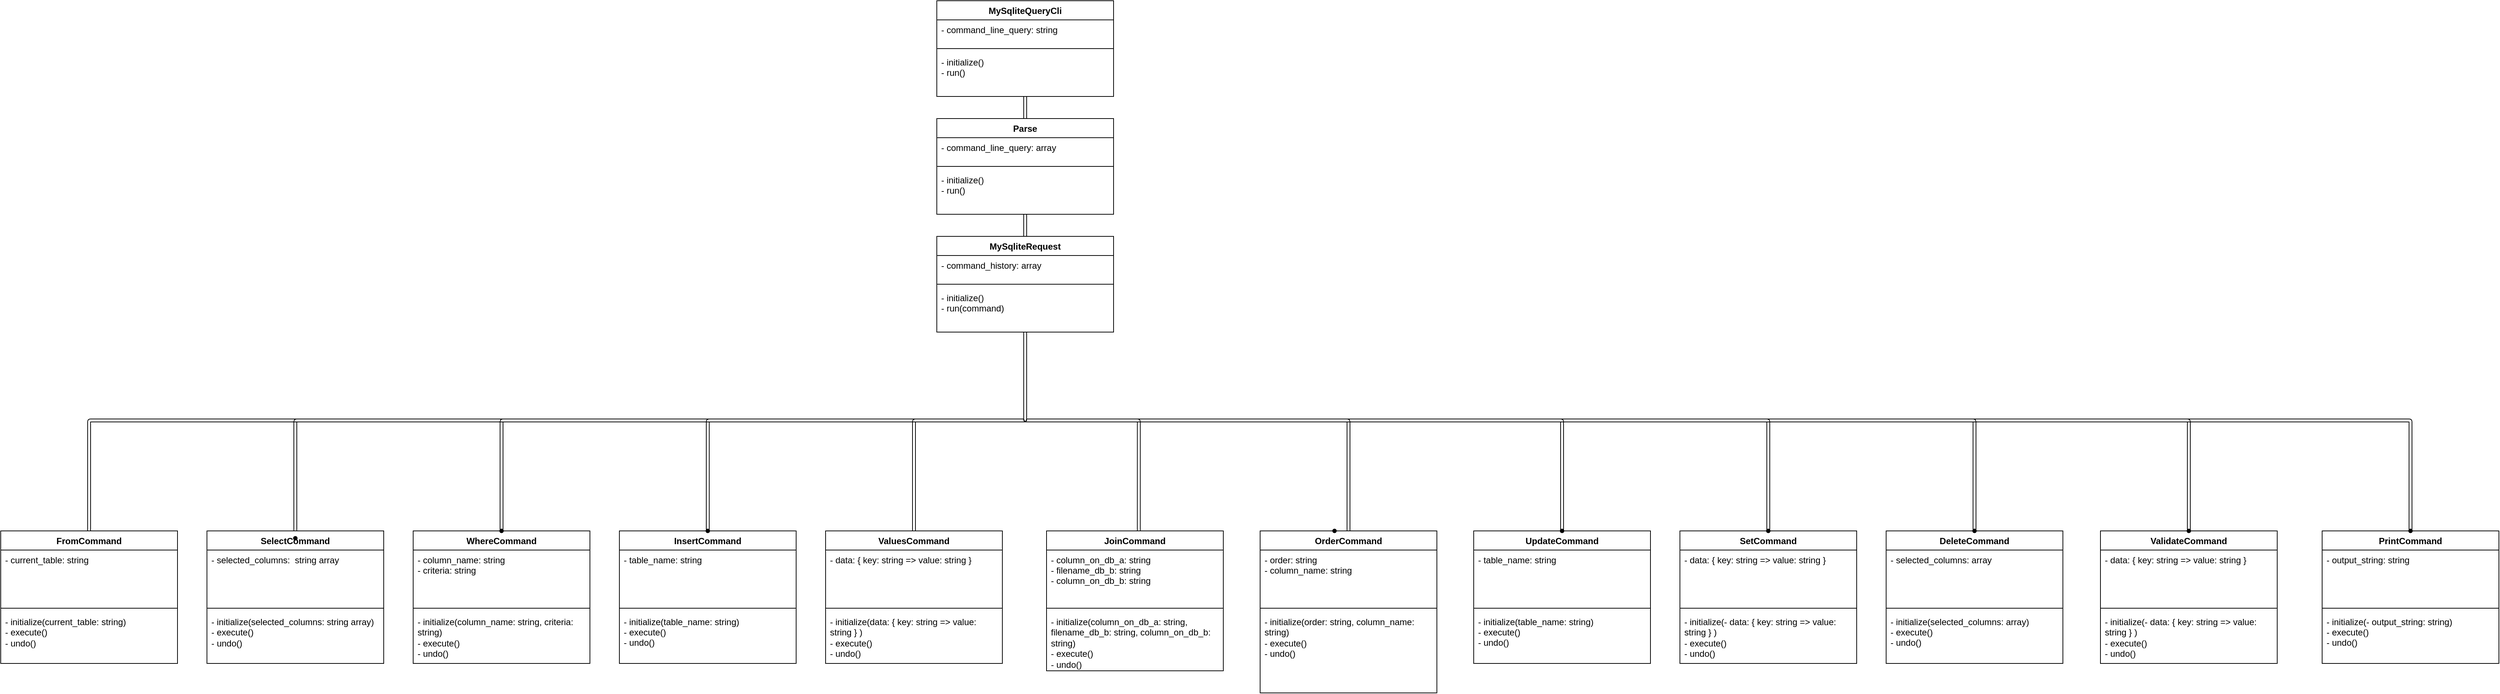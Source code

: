 <mxfile>
    <diagram id="E73KAtJa-JTTu3t9GZal" name="Page-1">
        <mxGraphModel dx="2171" dy="753" grid="1" gridSize="10" guides="1" tooltips="1" connect="1" arrows="1" fold="1" page="1" pageScale="1" pageWidth="850" pageHeight="1100" math="0" shadow="0">
            <root>
                <mxCell id="0"/>
                <mxCell id="1" parent="0"/>
                <mxCell id="129" value="" style="edgeStyle=orthogonalEdgeStyle;shape=link;html=1;entryX=0.5;entryY=0;entryDx=0;entryDy=0;" edge="1" parent="1" source="53" target="69">
                    <mxGeometry relative="1" as="geometry">
                        <mxPoint x="80" y="425" as="targetPoint"/>
                        <Array as="points">
                            <mxPoint x="360" y="610"/>
                            <mxPoint x="-911" y="610"/>
                        </Array>
                    </mxGeometry>
                </mxCell>
                <mxCell id="134" value="" style="edgeStyle=orthogonalEdgeStyle;shape=link;html=1;" edge="1" parent="1" source="53" target="133">
                    <mxGeometry relative="1" as="geometry">
                        <Array as="points">
                            <mxPoint x="360" y="610"/>
                            <mxPoint x="-631" y="610"/>
                        </Array>
                    </mxGeometry>
                </mxCell>
                <mxCell id="137" value="" style="edgeStyle=orthogonalEdgeStyle;shape=link;html=1;" edge="1" parent="1" source="53" target="136">
                    <mxGeometry relative="1" as="geometry">
                        <Array as="points">
                            <mxPoint x="360" y="610"/>
                            <mxPoint x="-351" y="610"/>
                        </Array>
                    </mxGeometry>
                </mxCell>
                <mxCell id="141" value="" style="edgeStyle=orthogonalEdgeStyle;shape=link;html=1;" edge="1" parent="1" source="53" target="140">
                    <mxGeometry relative="1" as="geometry">
                        <Array as="points">
                            <mxPoint x="360" y="610"/>
                            <mxPoint x="-71" y="610"/>
                        </Array>
                    </mxGeometry>
                </mxCell>
                <mxCell id="143" value="" style="edgeStyle=orthogonalEdgeStyle;shape=link;html=1;entryX=0.5;entryY=0;entryDx=0;entryDy=0;" edge="1" parent="1" source="53" target="102">
                    <mxGeometry relative="1" as="geometry">
                        <Array as="points">
                            <mxPoint x="360" y="610"/>
                            <mxPoint x="209" y="610"/>
                        </Array>
                    </mxGeometry>
                </mxCell>
                <mxCell id="145" value="" style="edgeStyle=orthogonalEdgeStyle;shape=link;html=1;entryX=0.522;entryY=0;entryDx=0;entryDy=0;entryPerimeter=0;" edge="1" parent="1" source="53" target="81">
                    <mxGeometry relative="1" as="geometry">
                        <Array as="points">
                            <mxPoint x="360" y="610"/>
                            <mxPoint x="514" y="610"/>
                        </Array>
                    </mxGeometry>
                </mxCell>
                <mxCell id="149" value="" style="edgeStyle=orthogonalEdgeStyle;shape=link;html=1;entryX=0.5;entryY=0;entryDx=0;entryDy=0;" edge="1" parent="1" source="53" target="85">
                    <mxGeometry relative="1" as="geometry">
                        <Array as="points">
                            <mxPoint x="360" y="610"/>
                            <mxPoint x="799" y="610"/>
                        </Array>
                    </mxGeometry>
                </mxCell>
                <mxCell id="151" value="" style="edgeStyle=orthogonalEdgeStyle;shape=link;html=1;" edge="1" parent="1" source="53" target="150">
                    <mxGeometry relative="1" as="geometry">
                        <Array as="points">
                            <mxPoint x="360" y="610"/>
                            <mxPoint x="1089" y="610"/>
                        </Array>
                    </mxGeometry>
                </mxCell>
                <mxCell id="153" value="" style="edgeStyle=orthogonalEdgeStyle;shape=link;html=1;" edge="1" parent="1" source="53" target="152">
                    <mxGeometry relative="1" as="geometry">
                        <Array as="points">
                            <mxPoint x="360" y="610"/>
                            <mxPoint x="1369" y="610"/>
                        </Array>
                    </mxGeometry>
                </mxCell>
                <mxCell id="155" value="" style="edgeStyle=orthogonalEdgeStyle;shape=link;html=1;" edge="1" parent="1" source="53" target="154">
                    <mxGeometry relative="1" as="geometry">
                        <Array as="points">
                            <mxPoint x="360" y="610"/>
                            <mxPoint x="1649" y="610"/>
                        </Array>
                    </mxGeometry>
                </mxCell>
                <mxCell id="157" value="" style="edgeStyle=orthogonalEdgeStyle;shape=link;html=1;" edge="1" parent="1" source="53" target="156">
                    <mxGeometry relative="1" as="geometry">
                        <Array as="points">
                            <mxPoint x="360" y="610"/>
                            <mxPoint x="1940" y="610"/>
                        </Array>
                    </mxGeometry>
                </mxCell>
                <mxCell id="159" value="" style="edgeStyle=orthogonalEdgeStyle;shape=link;html=1;" edge="1" parent="1" source="53" target="158">
                    <mxGeometry relative="1" as="geometry">
                        <Array as="points">
                            <mxPoint x="360" y="610"/>
                            <mxPoint x="2241" y="610"/>
                        </Array>
                    </mxGeometry>
                </mxCell>
                <mxCell id="53" value="MySqliteRequest" style="swimlane;fontStyle=1;align=center;verticalAlign=top;childLayout=stackLayout;horizontal=1;startSize=26;horizontalStack=0;resizeParent=1;resizeParentMax=0;resizeLast=0;collapsible=1;marginBottom=0;" vertex="1" parent="1">
                    <mxGeometry x="240" y="360" width="240" height="130" as="geometry"/>
                </mxCell>
                <mxCell id="54" value="- command_history: array" style="text;strokeColor=none;fillColor=none;align=left;verticalAlign=top;spacingLeft=4;spacingRight=4;overflow=hidden;rotatable=0;points=[[0,0.5],[1,0.5]];portConstraint=eastwest;" vertex="1" parent="53">
                    <mxGeometry y="26" width="240" height="34" as="geometry"/>
                </mxCell>
                <mxCell id="55" value="" style="line;strokeWidth=1;fillColor=none;align=left;verticalAlign=middle;spacingTop=-1;spacingLeft=3;spacingRight=3;rotatable=0;labelPosition=right;points=[];portConstraint=eastwest;" vertex="1" parent="53">
                    <mxGeometry y="60" width="240" height="10" as="geometry"/>
                </mxCell>
                <mxCell id="56" value="- initialize()&#10;- run(command)" style="text;strokeColor=none;fillColor=none;align=left;verticalAlign=top;spacingLeft=4;spacingRight=4;overflow=hidden;rotatable=0;points=[[0,0.5],[1,0.5]];portConstraint=eastwest;" vertex="1" parent="53">
                    <mxGeometry y="70" width="240" height="60" as="geometry"/>
                </mxCell>
                <mxCell id="126" value="" style="edgeStyle=none;html=1;shape=link;entryX=0.5;entryY=0;entryDx=0;entryDy=0;" edge="1" parent="1" source="57" target="90">
                    <mxGeometry relative="1" as="geometry"/>
                </mxCell>
                <mxCell id="57" value="MySqliteQueryCli" style="swimlane;fontStyle=1;align=center;verticalAlign=top;childLayout=stackLayout;horizontal=1;startSize=26;horizontalStack=0;resizeParent=1;resizeParentMax=0;resizeLast=0;collapsible=1;marginBottom=0;" vertex="1" parent="1">
                    <mxGeometry x="240" y="40" width="240" height="130" as="geometry"/>
                </mxCell>
                <mxCell id="58" value="- command_line_query: string" style="text;strokeColor=none;fillColor=none;align=left;verticalAlign=top;spacingLeft=4;spacingRight=4;overflow=hidden;rotatable=0;points=[[0,0.5],[1,0.5]];portConstraint=eastwest;" vertex="1" parent="57">
                    <mxGeometry y="26" width="240" height="34" as="geometry"/>
                </mxCell>
                <mxCell id="59" value="" style="line;strokeWidth=1;fillColor=none;align=left;verticalAlign=middle;spacingTop=-1;spacingLeft=3;spacingRight=3;rotatable=0;labelPosition=right;points=[];portConstraint=eastwest;" vertex="1" parent="57">
                    <mxGeometry y="60" width="240" height="10" as="geometry"/>
                </mxCell>
                <mxCell id="60" value="- initialize()&#10;- run()" style="text;strokeColor=none;fillColor=none;align=left;verticalAlign=top;spacingLeft=4;spacingRight=4;overflow=hidden;rotatable=0;points=[[0,0.5],[1,0.5]];portConstraint=eastwest;" vertex="1" parent="57">
                    <mxGeometry y="70" width="240" height="60" as="geometry"/>
                </mxCell>
                <mxCell id="69" value="FromCommand" style="swimlane;fontStyle=1;align=center;verticalAlign=top;childLayout=stackLayout;horizontal=1;startSize=26;horizontalStack=0;resizeParent=1;resizeParentMax=0;resizeLast=0;collapsible=1;marginBottom=0;" vertex="1" parent="1">
                    <mxGeometry x="-1031" y="760" width="240" height="180" as="geometry"/>
                </mxCell>
                <mxCell id="70" value="- current_table: string" style="text;strokeColor=none;fillColor=none;align=left;verticalAlign=top;spacingLeft=4;spacingRight=4;overflow=hidden;rotatable=0;points=[[0,0.5],[1,0.5]];portConstraint=eastwest;" vertex="1" parent="69">
                    <mxGeometry y="26" width="240" height="74" as="geometry"/>
                </mxCell>
                <mxCell id="71" value="" style="line;strokeWidth=1;fillColor=none;align=left;verticalAlign=middle;spacingTop=-1;spacingLeft=3;spacingRight=3;rotatable=0;labelPosition=right;points=[];portConstraint=eastwest;" vertex="1" parent="69">
                    <mxGeometry y="100" width="240" height="10" as="geometry"/>
                </mxCell>
                <mxCell id="72" value="- initialize(current_table: string)&#10;- execute()&#10;- undo()" style="text;strokeColor=none;fillColor=none;align=left;verticalAlign=top;spacingLeft=4;spacingRight=4;overflow=hidden;rotatable=0;points=[[0,0.5],[1,0.5]];portConstraint=eastwest;whiteSpace=wrap;" vertex="1" parent="69">
                    <mxGeometry y="110" width="240" height="70" as="geometry"/>
                </mxCell>
                <mxCell id="73" value="SelectCommand" style="swimlane;fontStyle=1;align=center;verticalAlign=top;childLayout=stackLayout;horizontal=1;startSize=26;horizontalStack=0;resizeParent=1;resizeParentMax=0;resizeLast=0;collapsible=1;marginBottom=0;" vertex="1" parent="1">
                    <mxGeometry x="-751" y="760" width="240" height="180" as="geometry"/>
                </mxCell>
                <mxCell id="74" value="- selected_columns:  string array" style="text;strokeColor=none;fillColor=none;align=left;verticalAlign=top;spacingLeft=4;spacingRight=4;overflow=hidden;rotatable=0;points=[[0,0.5],[1,0.5]];portConstraint=eastwest;" vertex="1" parent="73">
                    <mxGeometry y="26" width="240" height="74" as="geometry"/>
                </mxCell>
                <mxCell id="75" value="" style="line;strokeWidth=1;fillColor=none;align=left;verticalAlign=middle;spacingTop=-1;spacingLeft=3;spacingRight=3;rotatable=0;labelPosition=right;points=[];portConstraint=eastwest;" vertex="1" parent="73">
                    <mxGeometry y="100" width="240" height="10" as="geometry"/>
                </mxCell>
                <mxCell id="76" value="- initialize(selected_columns: string array)&#10;- execute()&#10;- undo()" style="text;strokeColor=none;fillColor=none;align=left;verticalAlign=top;spacingLeft=4;spacingRight=4;overflow=hidden;rotatable=0;points=[[0,0.5],[1,0.5]];portConstraint=eastwest;whiteSpace=wrap;" vertex="1" parent="73">
                    <mxGeometry y="110" width="240" height="70" as="geometry"/>
                </mxCell>
                <mxCell id="77" value="WhereCommand" style="swimlane;fontStyle=1;align=center;verticalAlign=top;childLayout=stackLayout;horizontal=1;startSize=26;horizontalStack=0;resizeParent=1;resizeParentMax=0;resizeLast=0;collapsible=1;marginBottom=0;" vertex="1" parent="1">
                    <mxGeometry x="-471" y="760" width="240" height="180" as="geometry"/>
                </mxCell>
                <mxCell id="78" value="- column_name: string&#10;- criteria: string" style="text;strokeColor=none;fillColor=none;align=left;verticalAlign=top;spacingLeft=4;spacingRight=4;overflow=hidden;rotatable=0;points=[[0,0.5],[1,0.5]];portConstraint=eastwest;" vertex="1" parent="77">
                    <mxGeometry y="26" width="240" height="74" as="geometry"/>
                </mxCell>
                <mxCell id="79" value="" style="line;strokeWidth=1;fillColor=none;align=left;verticalAlign=middle;spacingTop=-1;spacingLeft=3;spacingRight=3;rotatable=0;labelPosition=right;points=[];portConstraint=eastwest;" vertex="1" parent="77">
                    <mxGeometry y="100" width="240" height="10" as="geometry"/>
                </mxCell>
                <mxCell id="80" value="- initialize(column_name: string, criteria: string)&#10;- execute()&#10;- undo()" style="text;strokeColor=none;fillColor=none;align=left;verticalAlign=top;spacingLeft=4;spacingRight=4;overflow=hidden;rotatable=0;points=[[0,0.5],[1,0.5]];portConstraint=eastwest;whiteSpace=wrap;" vertex="1" parent="77">
                    <mxGeometry y="110" width="240" height="70" as="geometry"/>
                </mxCell>
                <mxCell id="81" value="JoinCommand" style="swimlane;fontStyle=1;align=center;verticalAlign=top;childLayout=stackLayout;horizontal=1;startSize=26;horizontalStack=0;resizeParent=1;resizeParentMax=0;resizeLast=0;collapsible=1;marginBottom=0;" vertex="1" parent="1">
                    <mxGeometry x="389" y="760" width="240" height="190" as="geometry"/>
                </mxCell>
                <mxCell id="82" value="- column_on_db_a: string&#10;- filename_db_b: string&#10;- column_on_db_b: string" style="text;strokeColor=none;fillColor=none;align=left;verticalAlign=top;spacingLeft=4;spacingRight=4;overflow=hidden;rotatable=0;points=[[0,0.5],[1,0.5]];portConstraint=eastwest;" vertex="1" parent="81">
                    <mxGeometry y="26" width="240" height="74" as="geometry"/>
                </mxCell>
                <mxCell id="83" value="" style="line;strokeWidth=1;fillColor=none;align=left;verticalAlign=middle;spacingTop=-1;spacingLeft=3;spacingRight=3;rotatable=0;labelPosition=right;points=[];portConstraint=eastwest;" vertex="1" parent="81">
                    <mxGeometry y="100" width="240" height="10" as="geometry"/>
                </mxCell>
                <mxCell id="84" value="- initialize(column_on_db_a: string, filename_db_b: string, column_on_db_b: string)&#10;- execute()&#10;- undo()" style="text;strokeColor=none;fillColor=none;align=left;verticalAlign=top;spacingLeft=4;spacingRight=4;overflow=hidden;rotatable=0;points=[[0,0.5],[1,0.5]];portConstraint=eastwest;whiteSpace=wrap;" vertex="1" parent="81">
                    <mxGeometry y="110" width="240" height="80" as="geometry"/>
                </mxCell>
                <mxCell id="85" value="OrderCommand" style="swimlane;fontStyle=1;align=center;verticalAlign=top;childLayout=stackLayout;horizontal=1;startSize=26;horizontalStack=0;resizeParent=1;resizeParentMax=0;resizeLast=0;collapsible=1;marginBottom=0;" vertex="1" parent="1">
                    <mxGeometry x="679" y="760" width="240" height="220" as="geometry"/>
                </mxCell>
                <mxCell id="86" value="- order: string&#10;- column_name: string" style="text;strokeColor=none;fillColor=none;align=left;verticalAlign=top;spacingLeft=4;spacingRight=4;overflow=hidden;rotatable=0;points=[[0,0.5],[1,0.5]];portConstraint=eastwest;" vertex="1" parent="85">
                    <mxGeometry y="26" width="240" height="74" as="geometry"/>
                </mxCell>
                <mxCell id="87" value="" style="line;strokeWidth=1;fillColor=none;align=left;verticalAlign=middle;spacingTop=-1;spacingLeft=3;spacingRight=3;rotatable=0;labelPosition=right;points=[];portConstraint=eastwest;" vertex="1" parent="85">
                    <mxGeometry y="100" width="240" height="10" as="geometry"/>
                </mxCell>
                <mxCell id="88" value="- initialize(order: string, column_name: string)&#10;- execute()&#10;- undo()" style="text;strokeColor=none;fillColor=none;align=left;verticalAlign=top;spacingLeft=4;spacingRight=4;overflow=hidden;rotatable=0;points=[[0,0.5],[1,0.5]];portConstraint=eastwest;whiteSpace=wrap;" vertex="1" parent="85">
                    <mxGeometry y="110" width="240" height="70" as="geometry"/>
                </mxCell>
                <mxCell id="127" value="" style="edgeStyle=none;shape=link;html=1;" edge="1" parent="1" source="90">
                    <mxGeometry relative="1" as="geometry">
                        <mxPoint x="360" y="360" as="targetPoint"/>
                    </mxGeometry>
                </mxCell>
                <mxCell id="90" value="Parse" style="swimlane;fontStyle=1;align=center;verticalAlign=top;childLayout=stackLayout;horizontal=1;startSize=26;horizontalStack=0;resizeParent=1;resizeParentMax=0;resizeLast=0;collapsible=1;marginBottom=0;" vertex="1" parent="1">
                    <mxGeometry x="240" y="200" width="240" height="130" as="geometry"/>
                </mxCell>
                <mxCell id="91" value="- command_line_query: array" style="text;strokeColor=none;fillColor=none;align=left;verticalAlign=top;spacingLeft=4;spacingRight=4;overflow=hidden;rotatable=0;points=[[0,0.5],[1,0.5]];portConstraint=eastwest;" vertex="1" parent="90">
                    <mxGeometry y="26" width="240" height="34" as="geometry"/>
                </mxCell>
                <mxCell id="92" value="" style="line;strokeWidth=1;fillColor=none;align=left;verticalAlign=middle;spacingTop=-1;spacingLeft=3;spacingRight=3;rotatable=0;labelPosition=right;points=[];portConstraint=eastwest;" vertex="1" parent="90">
                    <mxGeometry y="60" width="240" height="10" as="geometry"/>
                </mxCell>
                <mxCell id="93" value="- initialize()&#10;- run()" style="text;strokeColor=none;fillColor=none;align=left;verticalAlign=top;spacingLeft=4;spacingRight=4;overflow=hidden;rotatable=0;points=[[0,0.5],[1,0.5]];portConstraint=eastwest;" vertex="1" parent="90">
                    <mxGeometry y="70" width="240" height="60" as="geometry"/>
                </mxCell>
                <mxCell id="98" value="InsertCommand" style="swimlane;fontStyle=1;align=center;verticalAlign=top;childLayout=stackLayout;horizontal=1;startSize=26;horizontalStack=0;resizeParent=1;resizeParentMax=0;resizeLast=0;collapsible=1;marginBottom=0;" vertex="1" parent="1">
                    <mxGeometry x="-191" y="760" width="240" height="180" as="geometry"/>
                </mxCell>
                <mxCell id="99" value="- table_name: string" style="text;strokeColor=none;fillColor=none;align=left;verticalAlign=top;spacingLeft=4;spacingRight=4;overflow=hidden;rotatable=0;points=[[0,0.5],[1,0.5]];portConstraint=eastwest;" vertex="1" parent="98">
                    <mxGeometry y="26" width="240" height="74" as="geometry"/>
                </mxCell>
                <mxCell id="100" value="" style="line;strokeWidth=1;fillColor=none;align=left;verticalAlign=middle;spacingTop=-1;spacingLeft=3;spacingRight=3;rotatable=0;labelPosition=right;points=[];portConstraint=eastwest;" vertex="1" parent="98">
                    <mxGeometry y="100" width="240" height="10" as="geometry"/>
                </mxCell>
                <mxCell id="101" value="- initialize(table_name: string)&#10;- execute()&#10;- undo()" style="text;strokeColor=none;fillColor=none;align=left;verticalAlign=top;spacingLeft=4;spacingRight=4;overflow=hidden;rotatable=0;points=[[0,0.5],[1,0.5]];portConstraint=eastwest;" vertex="1" parent="98">
                    <mxGeometry y="110" width="240" height="70" as="geometry"/>
                </mxCell>
                <mxCell id="102" value="ValuesCommand" style="swimlane;fontStyle=1;align=center;verticalAlign=top;childLayout=stackLayout;horizontal=1;startSize=26;horizontalStack=0;resizeParent=1;resizeParentMax=0;resizeLast=0;collapsible=1;marginBottom=0;" vertex="1" parent="1">
                    <mxGeometry x="89" y="760" width="240" height="180" as="geometry"/>
                </mxCell>
                <mxCell id="103" value="- data: { key: string =&gt; value: string }" style="text;strokeColor=none;fillColor=none;align=left;verticalAlign=top;spacingLeft=4;spacingRight=4;overflow=hidden;rotatable=0;points=[[0,0.5],[1,0.5]];portConstraint=eastwest;" vertex="1" parent="102">
                    <mxGeometry y="26" width="240" height="74" as="geometry"/>
                </mxCell>
                <mxCell id="104" value="" style="line;strokeWidth=1;fillColor=none;align=left;verticalAlign=middle;spacingTop=-1;spacingLeft=3;spacingRight=3;rotatable=0;labelPosition=right;points=[];portConstraint=eastwest;" vertex="1" parent="102">
                    <mxGeometry y="100" width="240" height="10" as="geometry"/>
                </mxCell>
                <mxCell id="105" value="- initialize(data: { key: string =&gt; value: string } )&#10;- execute()&#10;- undo()" style="text;strokeColor=none;fillColor=none;align=left;verticalAlign=top;spacingLeft=4;spacingRight=4;overflow=hidden;rotatable=0;points=[[0,0.5],[1,0.5]];portConstraint=eastwest;whiteSpace=wrap;" vertex="1" parent="102">
                    <mxGeometry y="110" width="240" height="70" as="geometry"/>
                </mxCell>
                <mxCell id="106" value="UpdateCommand" style="swimlane;fontStyle=1;align=center;verticalAlign=top;childLayout=stackLayout;horizontal=1;startSize=26;horizontalStack=0;resizeParent=1;resizeParentMax=0;resizeLast=0;collapsible=1;marginBottom=0;" vertex="1" parent="1">
                    <mxGeometry x="969" y="760" width="240" height="180" as="geometry"/>
                </mxCell>
                <mxCell id="107" value="- table_name: string" style="text;strokeColor=none;fillColor=none;align=left;verticalAlign=top;spacingLeft=4;spacingRight=4;overflow=hidden;rotatable=0;points=[[0,0.5],[1,0.5]];portConstraint=eastwest;" vertex="1" parent="106">
                    <mxGeometry y="26" width="240" height="74" as="geometry"/>
                </mxCell>
                <mxCell id="108" value="" style="line;strokeWidth=1;fillColor=none;align=left;verticalAlign=middle;spacingTop=-1;spacingLeft=3;spacingRight=3;rotatable=0;labelPosition=right;points=[];portConstraint=eastwest;" vertex="1" parent="106">
                    <mxGeometry y="100" width="240" height="10" as="geometry"/>
                </mxCell>
                <mxCell id="109" value="- initialize(table_name: string)&#10;- execute()&#10;- undo()" style="text;strokeColor=none;fillColor=none;align=left;verticalAlign=top;spacingLeft=4;spacingRight=4;overflow=hidden;rotatable=0;points=[[0,0.5],[1,0.5]];portConstraint=eastwest;" vertex="1" parent="106">
                    <mxGeometry y="110" width="240" height="70" as="geometry"/>
                </mxCell>
                <mxCell id="110" value="SetCommand" style="swimlane;fontStyle=1;align=center;verticalAlign=top;childLayout=stackLayout;horizontal=1;startSize=26;horizontalStack=0;resizeParent=1;resizeParentMax=0;resizeLast=0;collapsible=1;marginBottom=0;" vertex="1" parent="1">
                    <mxGeometry x="1249" y="760" width="240" height="180" as="geometry"/>
                </mxCell>
                <mxCell id="111" value="- data: { key: string =&gt; value: string }" style="text;strokeColor=none;fillColor=none;align=left;verticalAlign=top;spacingLeft=4;spacingRight=4;overflow=hidden;rotatable=0;points=[[0,0.5],[1,0.5]];portConstraint=eastwest;" vertex="1" parent="110">
                    <mxGeometry y="26" width="240" height="74" as="geometry"/>
                </mxCell>
                <mxCell id="112" value="" style="line;strokeWidth=1;fillColor=none;align=left;verticalAlign=middle;spacingTop=-1;spacingLeft=3;spacingRight=3;rotatable=0;labelPosition=right;points=[];portConstraint=eastwest;" vertex="1" parent="110">
                    <mxGeometry y="100" width="240" height="10" as="geometry"/>
                </mxCell>
                <mxCell id="113" value="- initialize(- data: { key: string =&gt; value: string } )&#10;- execute()&#10;- undo()" style="text;strokeColor=none;fillColor=none;align=left;verticalAlign=top;spacingLeft=4;spacingRight=4;overflow=hidden;rotatable=0;points=[[0,0.5],[1,0.5]];portConstraint=eastwest;whiteSpace=wrap;" vertex="1" parent="110">
                    <mxGeometry y="110" width="240" height="70" as="geometry"/>
                </mxCell>
                <mxCell id="114" value="DeleteCommand" style="swimlane;fontStyle=1;align=center;verticalAlign=top;childLayout=stackLayout;horizontal=1;startSize=26;horizontalStack=0;resizeParent=1;resizeParentMax=0;resizeLast=0;collapsible=1;marginBottom=0;" vertex="1" parent="1">
                    <mxGeometry x="1529" y="760" width="240" height="180" as="geometry"/>
                </mxCell>
                <mxCell id="115" value="- selected_columns: array " style="text;strokeColor=none;fillColor=none;align=left;verticalAlign=top;spacingLeft=4;spacingRight=4;overflow=hidden;rotatable=0;points=[[0,0.5],[1,0.5]];portConstraint=eastwest;" vertex="1" parent="114">
                    <mxGeometry y="26" width="240" height="74" as="geometry"/>
                </mxCell>
                <mxCell id="116" value="" style="line;strokeWidth=1;fillColor=none;align=left;verticalAlign=middle;spacingTop=-1;spacingLeft=3;spacingRight=3;rotatable=0;labelPosition=right;points=[];portConstraint=eastwest;" vertex="1" parent="114">
                    <mxGeometry y="100" width="240" height="10" as="geometry"/>
                </mxCell>
                <mxCell id="117" value="- initialize(selected_columns: array)&#10;- execute()&#10;- undo()" style="text;strokeColor=none;fillColor=none;align=left;verticalAlign=top;spacingLeft=4;spacingRight=4;overflow=hidden;rotatable=0;points=[[0,0.5],[1,0.5]];portConstraint=eastwest;" vertex="1" parent="114">
                    <mxGeometry y="110" width="240" height="70" as="geometry"/>
                </mxCell>
                <mxCell id="118" value="ValidateCommand" style="swimlane;fontStyle=1;align=center;verticalAlign=top;childLayout=stackLayout;horizontal=1;startSize=26;horizontalStack=0;resizeParent=1;resizeParentMax=0;resizeLast=0;collapsible=1;marginBottom=0;" vertex="1" parent="1">
                    <mxGeometry x="1820" y="760" width="240" height="180" as="geometry"/>
                </mxCell>
                <mxCell id="119" value="- data: { key: string =&gt; value: string }" style="text;strokeColor=none;fillColor=none;align=left;verticalAlign=top;spacingLeft=4;spacingRight=4;overflow=hidden;rotatable=0;points=[[0,0.5],[1,0.5]];portConstraint=eastwest;" vertex="1" parent="118">
                    <mxGeometry y="26" width="240" height="74" as="geometry"/>
                </mxCell>
                <mxCell id="120" value="" style="line;strokeWidth=1;fillColor=none;align=left;verticalAlign=middle;spacingTop=-1;spacingLeft=3;spacingRight=3;rotatable=0;labelPosition=right;points=[];portConstraint=eastwest;" vertex="1" parent="118">
                    <mxGeometry y="100" width="240" height="10" as="geometry"/>
                </mxCell>
                <mxCell id="121" value="- initialize(- data: { key: string =&gt; value: string } )&#10;- execute()&#10;- undo()" style="text;strokeColor=none;fillColor=none;align=left;verticalAlign=top;spacingLeft=4;spacingRight=4;overflow=hidden;rotatable=0;points=[[0,0.5],[1,0.5]];portConstraint=eastwest;whiteSpace=wrap;" vertex="1" parent="118">
                    <mxGeometry y="110" width="240" height="70" as="geometry"/>
                </mxCell>
                <mxCell id="122" value="PrintCommand" style="swimlane;fontStyle=1;align=center;verticalAlign=top;childLayout=stackLayout;horizontal=1;startSize=26;horizontalStack=0;resizeParent=1;resizeParentMax=0;resizeLast=0;collapsible=1;marginBottom=0;" vertex="1" parent="1">
                    <mxGeometry x="2121" y="760" width="240" height="180" as="geometry"/>
                </mxCell>
                <mxCell id="123" value="- output_string: string" style="text;strokeColor=none;fillColor=none;align=left;verticalAlign=top;spacingLeft=4;spacingRight=4;overflow=hidden;rotatable=0;points=[[0,0.5],[1,0.5]];portConstraint=eastwest;" vertex="1" parent="122">
                    <mxGeometry y="26" width="240" height="74" as="geometry"/>
                </mxCell>
                <mxCell id="124" value="" style="line;strokeWidth=1;fillColor=none;align=left;verticalAlign=middle;spacingTop=-1;spacingLeft=3;spacingRight=3;rotatable=0;labelPosition=right;points=[];portConstraint=eastwest;" vertex="1" parent="122">
                    <mxGeometry y="100" width="240" height="10" as="geometry"/>
                </mxCell>
                <mxCell id="125" value="- initialize(- output_string: string)&#10;- execute()&#10;- undo()" style="text;strokeColor=none;fillColor=none;align=left;verticalAlign=top;spacingLeft=4;spacingRight=4;overflow=hidden;rotatable=0;points=[[0,0.5],[1,0.5]];portConstraint=eastwest;" vertex="1" parent="122">
                    <mxGeometry y="110" width="240" height="70" as="geometry"/>
                </mxCell>
                <mxCell id="133" value="" style="shape=waypoint;sketch=0;size=6;pointerEvents=1;points=[];fillColor=default;resizable=0;rotatable=0;perimeter=centerPerimeter;snapToPoint=1;verticalAlign=top;fontStyle=1;startSize=26;" vertex="1" parent="1">
                    <mxGeometry x="-651" y="750" width="40" height="40" as="geometry"/>
                </mxCell>
                <mxCell id="136" value="" style="shape=waypoint;sketch=0;size=6;pointerEvents=1;points=[];fillColor=default;resizable=0;rotatable=0;perimeter=centerPerimeter;snapToPoint=1;verticalAlign=top;fontStyle=1;startSize=26;" vertex="1" parent="1">
                    <mxGeometry x="-371" y="740" width="40" height="40" as="geometry"/>
                </mxCell>
                <mxCell id="140" value="" style="shape=waypoint;sketch=0;size=6;pointerEvents=1;points=[];fillColor=default;resizable=0;rotatable=0;perimeter=centerPerimeter;snapToPoint=1;verticalAlign=top;fontStyle=1;startSize=26;" vertex="1" parent="1">
                    <mxGeometry x="-91" y="740" width="40" height="40" as="geometry"/>
                </mxCell>
                <mxCell id="148" value="" style="shape=waypoint;sketch=0;size=6;pointerEvents=1;points=[];fillColor=default;resizable=0;rotatable=0;perimeter=centerPerimeter;snapToPoint=1;verticalAlign=top;fontStyle=1;startSize=26;" vertex="1" parent="1">
                    <mxGeometry x="760" y="740" width="40" height="40" as="geometry"/>
                </mxCell>
                <mxCell id="150" value="" style="shape=waypoint;sketch=0;size=6;pointerEvents=1;points=[];fillColor=default;resizable=0;rotatable=0;perimeter=centerPerimeter;snapToPoint=1;verticalAlign=top;fontStyle=1;startSize=26;" vertex="1" parent="1">
                    <mxGeometry x="1069" y="740" width="40" height="40" as="geometry"/>
                </mxCell>
                <mxCell id="152" value="" style="shape=waypoint;sketch=0;size=6;pointerEvents=1;points=[];fillColor=default;resizable=0;rotatable=0;perimeter=centerPerimeter;snapToPoint=1;verticalAlign=top;fontStyle=1;startSize=26;" vertex="1" parent="1">
                    <mxGeometry x="1349" y="740" width="40" height="40" as="geometry"/>
                </mxCell>
                <mxCell id="154" value="" style="shape=waypoint;sketch=0;size=6;pointerEvents=1;points=[];fillColor=default;resizable=0;rotatable=0;perimeter=centerPerimeter;snapToPoint=1;verticalAlign=top;fontStyle=1;startSize=26;" vertex="1" parent="1">
                    <mxGeometry x="1629" y="740" width="40" height="40" as="geometry"/>
                </mxCell>
                <mxCell id="156" value="" style="shape=waypoint;sketch=0;size=6;pointerEvents=1;points=[];fillColor=default;resizable=0;rotatable=0;perimeter=centerPerimeter;snapToPoint=1;verticalAlign=top;fontStyle=1;startSize=26;" vertex="1" parent="1">
                    <mxGeometry x="1920" y="740" width="40" height="40" as="geometry"/>
                </mxCell>
                <mxCell id="158" value="" style="shape=waypoint;sketch=0;size=6;pointerEvents=1;points=[];fillColor=default;resizable=0;rotatable=0;perimeter=centerPerimeter;snapToPoint=1;verticalAlign=top;fontStyle=1;startSize=26;" vertex="1" parent="1">
                    <mxGeometry x="2221" y="740" width="40" height="40" as="geometry"/>
                </mxCell>
            </root>
        </mxGraphModel>
    </diagram>
</mxfile>
